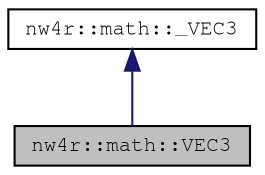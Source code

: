 digraph "nw4r::math::VEC3"
{
 // LATEX_PDF_SIZE
  edge [fontname="FreeMono",fontsize="10",labelfontname="FreeMono",labelfontsize="10"];
  node [fontname="FreeMono",fontsize="10",shape=record];
  Node1 [label="nw4r::math::VEC3",height=0.2,width=0.4,color="black", fillcolor="grey75", style="filled", fontcolor="black",tooltip=" "];
  Node2 -> Node1 [dir="back",color="midnightblue",fontsize="10",style="solid",fontname="FreeMono"];
  Node2 [label="nw4r::math::_VEC3",height=0.2,width=0.4,color="black", fillcolor="white", style="filled",URL="$structnw4r_1_1math_1_1___v_e_c3.html",tooltip=" "];
}
